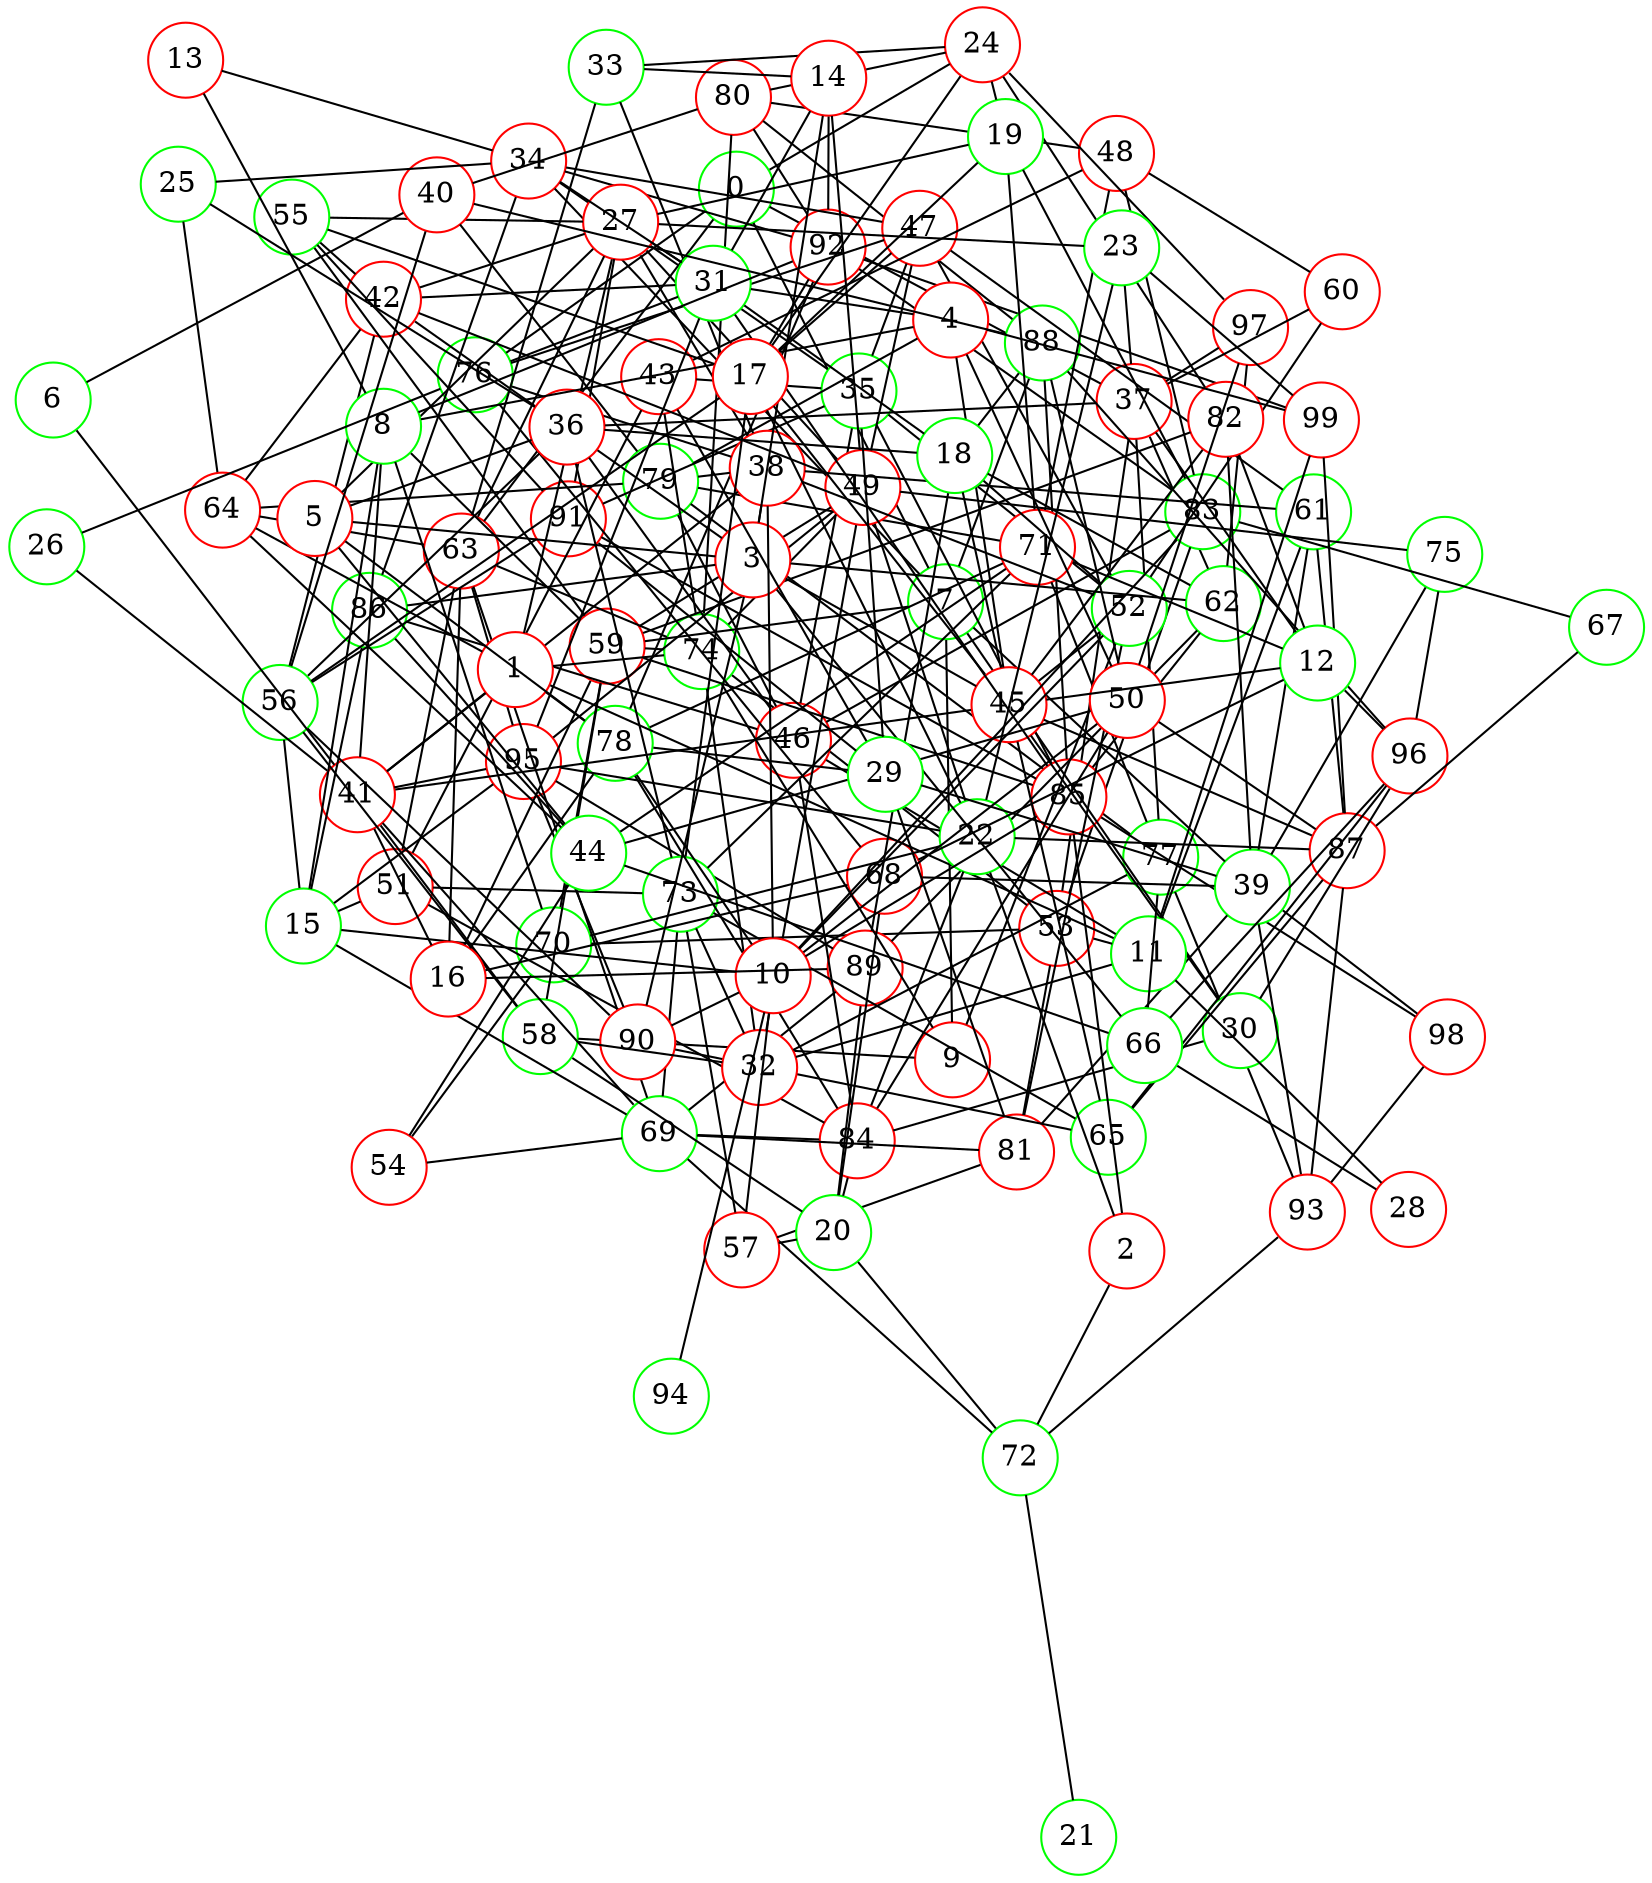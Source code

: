 graph {
graph ["layout"="fdp"]
node ["style"="filled","fillcolor"="white","fixedsize"="true","shape"="circle"]
"0" ["color"="green"]
"37" ["color"="red"]
"97" ["color"="red"]
"53" ["color"="red"]
"81" ["color"="red"]
"83" ["color"="green"]
"92" ["color"="red"]
"99" ["color"="red"]
"70" ["color"="green"]
"74" ["color"="green"]
"80" ["color"="red"]
"88" ["color"="green"]
"96" ["color"="red"]
"60" ["color"="red"]
"77" ["color"="green"]
"93" ["color"="red"]
"98" ["color"="red"]
"79" ["color"="green"]
"62" ["color"="green"]
"85" ["color"="red"]
"91" ["color"="red"]
"89" ["color"="red"]
"95" ["color"="red"]
"7" ["color"="green"]
"34" ["color"="red"]
"35" ["color"="green"]
"52" ["color"="green"]
"43" ["color"="red"]
"48" ["color"="red"]
"71" ["color"="red"]
"73" ["color"="green"]
"78" ["color"="green"]
"84" ["color"="red"]
"51" ["color"="red"]
"63" ["color"="red"]
"64" ["color"="red"]
"69" ["color"="green"]
"72" ["color"="green"]
"46" ["color"="red"]
"86" ["color"="green"]
"47" ["color"="red"]
"49" ["color"="red"]
"59" ["color"="red"]
"82" ["color"="red"]
"75" ["color"="green"]
"76" ["color"="green"]
"61" ["color"="green"]
"87" ["color"="red"]
"39" ["color"="green"]
"68" ["color"="red"]
"9" ["color"="red"]
"58" ["color"="green"]
"30" ["color"="green"]
"45" ["color"="red"]
"65" ["color"="green"]
"90" ["color"="red"]
"24" ["color"="red"]
"33" ["color"="green"]
"38" ["color"="red"]
"41" ["color"="red"]
"1" ["color"="red"]
"11" ["color"="green"]
"32" ["color"="red"]
"28" ["color"="red"]
"66" ["color"="green"]
"27" ["color"="red"]
"55" ["color"="green"]
"42" ["color"="red"]
"56" ["color"="green"]
"31" ["color"="green"]
"2" ["color"="red"]
"22" ["color"="green"]
"23" ["color"="green"]
"3" ["color"="red"]
"5" ["color"="red"]
"36" ["color"="red"]
"44" ["color"="green"]
"50" ["color"="red"]
"54" ["color"="red"]
"14" ["color"="red"]
"4" ["color"="red"]
"8" ["color"="green"]
"13" ["color"="red"]
"15" ["color"="green"]
"6" ["color"="green"]
"40" ["color"="red"]
"10" ["color"="red"]
"57" ["color"="red"]
"94" ["color"="green"]
"12" ["color"="green"]
"16" ["color"="red"]
"17" ["color"="red"]
"19" ["color"="green"]
"18" ["color"="green"]
"20" ["color"="green"]
"21" ["color"="green"]
"25" ["color"="green"]
"26" ["color"="green"]
"29" ["color"="green"]
"67" ["color"="green"]
"0" -- "37"
"0" -- "7"
"0" -- "24"
"0" -- "76"
"0" -- "63"
"37" -- "97"
"37" -- "53"
"37" -- "60"
"37" -- "77"
"37" -- "62"
"53" -- "81"
"53" -- "83"
"53" -- "70"
"53" -- "74"
"83" -- "92"
"92" -- "99"
"74" -- "80"
"80" -- "88"
"80" -- "92"
"88" -- "96"
"77" -- "93"
"77" -- "79"
"93" -- "98"
"62" -- "97"
"62" -- "85"
"62" -- "89"
"85" -- "98"
"85" -- "88"
"85" -- "91"
"89" -- "95"
"7" -- "34"
"7" -- "39"
"7" -- "88"
"7" -- "9"
"7" -- "59"
"7" -- "30"
"34" -- "35"
"34" -- "86"
"34" -- "92"
"34" -- "47"
"35" -- "52"
"35" -- "85"
"35" -- "43"
"35" -- "91"
"35" -- "46"
"35" -- "47"
"52" -- "81"
"52" -- "60"
"43" -- "48"
"43" -- "51"
"43" -- "74"
"48" -- "80"
"48" -- "83"
"48" -- "71"
"48" -- "60"
"71" -- "73"
"71" -- "77"
"71" -- "78"
"71" -- "79"
"78" -- "84"
"78" -- "92"
"51" -- "84"
"51" -- "73"
"51" -- "63"
"63" -- "64"
"63" -- "69"
"63" -- "74"
"63" -- "95"
"64" -- "79"
"69" -- "81"
"69" -- "84"
"69" -- "72"
"69" -- "73"
"69" -- "89"
"72" -- "93"
"46" -- "83"
"46" -- "84"
"46" -- "86"
"46" -- "79"
"47" -- "49"
"47" -- "52"
"47" -- "76"
"47" -- "61"
"49" -- "74"
"49" -- "59"
"49" -- "75"
"49" -- "95"
"59" -- "82"
"59" -- "85"
"59" -- "70"
"59" -- "74"
"75" -- "96"
"61" -- "87"
"87" -- "99"
"87" -- "93"
"39" -- "81"
"39" -- "82"
"39" -- "98"
"39" -- "68"
"39" -- "75"
"39" -- "61"
"39" -- "93"
"68" -- "76"
"9" -- "52"
"9" -- "58"
"9" -- "74"
"58" -- "59"
"30" -- "96"
"30" -- "84"
"30" -- "45"
"45" -- "65"
"45" -- "82"
"45" -- "52"
"45" -- "87"
"65" -- "96"
"65" -- "87"
"65" -- "73"
"65" -- "90"
"90" -- "95"
"24" -- "80"
"24" -- "33"
"24" -- "97"
"24" -- "82"
"33" -- "38"
"33" -- "63"
"38" -- "52"
"38" -- "41"
"38" -- "76"
"38" -- "61"
"38" -- "79"
"41" -- "69"
"41" -- "58"
"41" -- "45"
"41" -- "95"
"1" -- "64"
"1" -- "41"
"1" -- "74"
"1" -- "11"
"1" -- "27"
"1" -- "78"
"11" -- "32"
"11" -- "99"
"11" -- "53"
"11" -- "28"
"11" -- "61"
"11" -- "46"
"32" -- "49"
"32" -- "73"
"32" -- "58"
"32" -- "74"
"32" -- "77"
"28" -- "66"
"66" -- "96"
"66" -- "77"
"27" -- "49"
"27" -- "38"
"27" -- "55"
"27" -- "42"
"27" -- "91"
"27" -- "31"
"27" -- "63"
"55" -- "59"
"55" -- "91"
"42" -- "64"
"42" -- "49"
"42" -- "55"
"42" -- "56"
"56" -- "58"
"56" -- "90"
"56" -- "91"
"31" -- "34"
"31" -- "85"
"31" -- "42"
"31" -- "76"
"31" -- "95"
"2" -- "85"
"2" -- "22"
"2" -- "72"
"22" -- "49"
"22" -- "84"
"22" -- "70"
"22" -- "23"
"22" -- "87"
"22" -- "95"
"23" -- "99"
"23" -- "37"
"23" -- "27"
"3" -- "66"
"3" -- "5"
"3" -- "38"
"3" -- "86"
"3" -- "42"
"3" -- "90"
"3" -- "45"
"3" -- "14"
"3" -- "62"
"5" -- "36"
"5" -- "27"
"5" -- "44"
"5" -- "78"
"36" -- "37"
"36" -- "56"
"36" -- "73"
"36" -- "46"
"44" -- "64"
"44" -- "50"
"44" -- "66"
"44" -- "54"
"44" -- "86"
"44" -- "71"
"50" -- "97"
"50" -- "84"
"50" -- "87"
"50" -- "88"
"54" -- "69"
"54" -- "70"
"14" -- "33"
"14" -- "49"
"14" -- "92"
"14" -- "31"
"4" -- "50"
"4" -- "99"
"4" -- "8"
"4" -- "45"
"4" -- "31"
"4" -- "79"
"8" -- "70"
"8" -- "41"
"8" -- "59"
"8" -- "92"
"8" -- "13"
"8" -- "15"
"13" -- "34"
"15" -- "51"
"15" -- "69"
"15" -- "86"
"15" -- "56"
"15" -- "95"
"6" -- "40"
"6" -- "41"
"40" -- "80"
"40" -- "56"
"40" -- "88"
"40" -- "79"
"10" -- "50"
"10" -- "83"
"10" -- "52"
"10" -- "85"
"10" -- "38"
"10" -- "57"
"10" -- "90"
"10" -- "78"
"10" -- "94"
"10" -- "15"
"57" -- "81"
"57" -- "73"
"12" -- "96"
"12" -- "82"
"12" -- "68"
"12" -- "37"
"12" -- "71"
"12" -- "45"
"16" -- "68"
"16" -- "41"
"16" -- "89"
"16" -- "59"
"16" -- "78"
"16" -- "63"
"17" -- "19"
"17" -- "22"
"17" -- "55"
"17" -- "24"
"17" -- "56"
"17" -- "73"
"17" -- "92"
"17" -- "45"
"17" -- "47"
"19" -- "83"
"19" -- "71"
"19" -- "24"
"19" -- "27"
"18" -- "36"
"18" -- "52"
"18" -- "88"
"18" -- "89"
"18" -- "45"
"18" -- "62"
"18" -- "31"
"20" -- "68"
"20" -- "84"
"20" -- "72"
"20" -- "57"
"20" -- "89"
"20" -- "58"
"21" -- "72"
"25" -- "64"
"25" -- "34"
"25" -- "36"
"26" -- "41"
"26" -- "76"
"29" -- "81"
"29" -- "35"
"29" -- "39"
"29" -- "43"
"29" -- "91"
"29" -- "78"
"67" -- "83"
"67" -- "87"
}